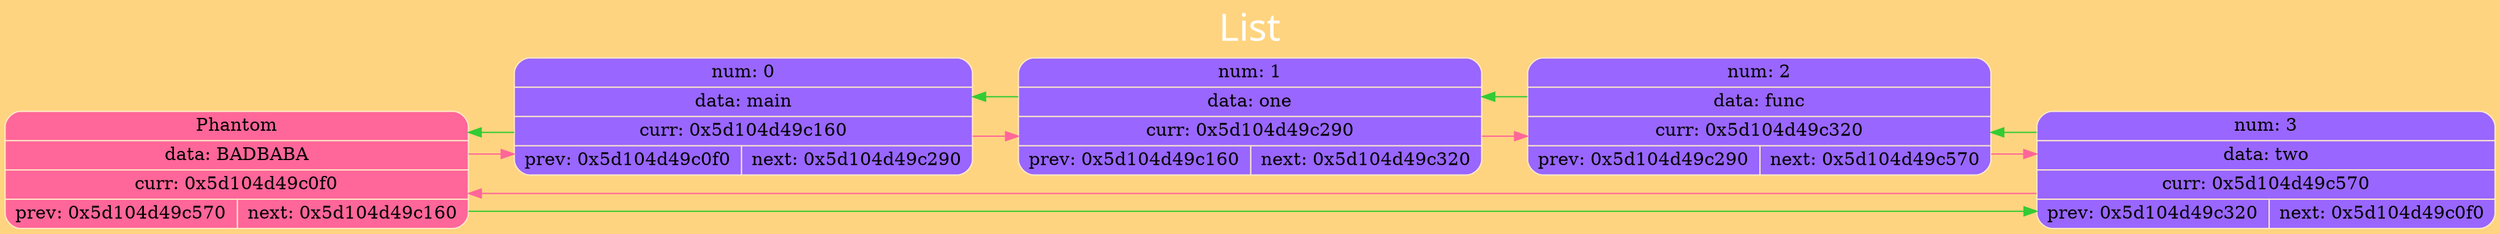 digraph G
{
label="List";
 labelloc="t";
 fontsize=30
 fontname="Verdana";
 fontcolor="#FFFFFF"

rankdir=LR; splines=ortho; size="200,300"; bgcolor="#ffd480";
{ node_0x5d104d49c0f0 [shape = record; style="rounded, filled", fillcolor="#ff6699", color="#FFE9C7", label=" { Phantom } | { data: BADBABA } | { curr: 0x5d104d49c0f0 } | { { prev: 0x5d104d49c570 } | { next: 0x5d104d49c160 } }  "] 
}
node_0x5d104d49c160 [shape = record; style="rounded, filled", fillcolor="#9966FF", color="#FFE9C7", label=" { num: 0 } | { data: main } | { curr: 0x5d104d49c160 } | { { prev: 0x5d104d49c0f0 } | { next: 0x5d104d49c290 } }  "] 
node_0x5d104d49c290 [shape = record; style="rounded, filled", fillcolor="#9966FF", color="#FFE9C7", label=" { num: 1 } | { data: one } | { curr: 0x5d104d49c290 } | { { prev: 0x5d104d49c160 } | { next: 0x5d104d49c320 } }  "] 
node_0x5d104d49c320 [shape = record; style="rounded, filled", fillcolor="#9966FF", color="#FFE9C7", label=" { num: 2 } | { data: func } | { curr: 0x5d104d49c320 } | { { prev: 0x5d104d49c290 } | { next: 0x5d104d49c570 } }  "] 
node_0x5d104d49c570 [shape = record; style="rounded, filled", fillcolor="#9966FF", color="#FFE9C7", label=" { num: 3 } | { data: two } | { curr: 0x5d104d49c570 } | { { prev: 0x5d104d49c320 } | { next: 0x5d104d49c0f0 } }  "] 

node_0x5d104d49c0f0 -> node_0x5d104d49c160 [color ="#ff6699"];
node_0x5d104d49c0f0 -> node_0x5d104d49c570 [color ="#34cb34"];
node_0x5d104d49c160 -> node_0x5d104d49c290 [color ="#ff6699"];
node_0x5d104d49c160 -> node_0x5d104d49c0f0 [color ="#34cb34"];
node_0x5d104d49c290 -> node_0x5d104d49c320 [color ="#ff6699"];
node_0x5d104d49c290 -> node_0x5d104d49c160 [color ="#34cb34"];
node_0x5d104d49c320 -> node_0x5d104d49c570 [color ="#ff6699"];
node_0x5d104d49c320 -> node_0x5d104d49c290 [color ="#34cb34"];
node_0x5d104d49c570 -> node_0x5d104d49c0f0 [color ="#ff6699"];
node_0x5d104d49c570 -> node_0x5d104d49c320 [color ="#34cb34"];

}
